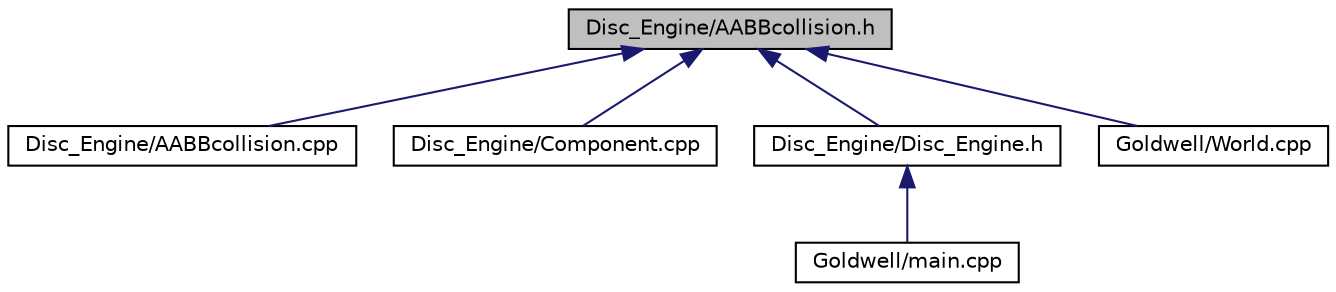 digraph "Disc_Engine/AABBcollision.h"
{
  edge [fontname="Helvetica",fontsize="10",labelfontname="Helvetica",labelfontsize="10"];
  node [fontname="Helvetica",fontsize="10",shape=record];
  Node4 [label="Disc_Engine/AABBcollision.h",height=0.2,width=0.4,color="black", fillcolor="grey75", style="filled", fontcolor="black"];
  Node4 -> Node5 [dir="back",color="midnightblue",fontsize="10",style="solid"];
  Node5 [label="Disc_Engine/AABBcollision.cpp",height=0.2,width=0.4,color="black", fillcolor="white", style="filled",URL="$_a_a_b_bcollision_8cpp.html"];
  Node4 -> Node6 [dir="back",color="midnightblue",fontsize="10",style="solid"];
  Node6 [label="Disc_Engine/Component.cpp",height=0.2,width=0.4,color="black", fillcolor="white", style="filled",URL="$_component_8cpp.html"];
  Node4 -> Node7 [dir="back",color="midnightblue",fontsize="10",style="solid"];
  Node7 [label="Disc_Engine/Disc_Engine.h",height=0.2,width=0.4,color="black", fillcolor="white", style="filled",URL="$_disc___engine_8h.html"];
  Node7 -> Node8 [dir="back",color="midnightblue",fontsize="10",style="solid"];
  Node8 [label="Goldwell/main.cpp",height=0.2,width=0.4,color="black", fillcolor="white", style="filled",URL="$main_8cpp.html"];
  Node4 -> Node9 [dir="back",color="midnightblue",fontsize="10",style="solid"];
  Node9 [label="Goldwell/World.cpp",height=0.2,width=0.4,color="black", fillcolor="white", style="filled",URL="$_world_8cpp.html"];
}
